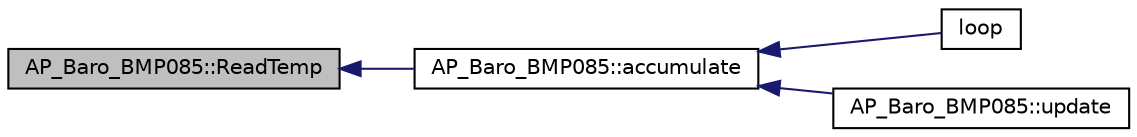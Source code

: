 digraph "AP_Baro_BMP085::ReadTemp"
{
 // INTERACTIVE_SVG=YES
  edge [fontname="Helvetica",fontsize="10",labelfontname="Helvetica",labelfontsize="10"];
  node [fontname="Helvetica",fontsize="10",shape=record];
  rankdir="LR";
  Node1 [label="AP_Baro_BMP085::ReadTemp",height=0.2,width=0.4,color="black", fillcolor="grey75", style="filled" fontcolor="black"];
  Node1 -> Node2 [dir="back",color="midnightblue",fontsize="10",style="solid",fontname="Helvetica"];
  Node2 [label="AP_Baro_BMP085::accumulate",height=0.2,width=0.4,color="black", fillcolor="white", style="filled",URL="$classAP__Baro__BMP085.html#a17a0aef961a4ce8aa39073d889f678d6"];
  Node2 -> Node3 [dir="back",color="midnightblue",fontsize="10",style="solid",fontname="Helvetica"];
  Node3 [label="loop",height=0.2,width=0.4,color="black", fillcolor="white", style="filled",URL="$AP__Baro__BMP085__test_8pde.html#afe461d27b9c48d5921c00d521181f12f"];
  Node2 -> Node4 [dir="back",color="midnightblue",fontsize="10",style="solid",fontname="Helvetica"];
  Node4 [label="AP_Baro_BMP085::update",height=0.2,width=0.4,color="black", fillcolor="white", style="filled",URL="$classAP__Baro__BMP085.html#a2aa3463e9e908fef68b1f5ab699f1357"];
}
